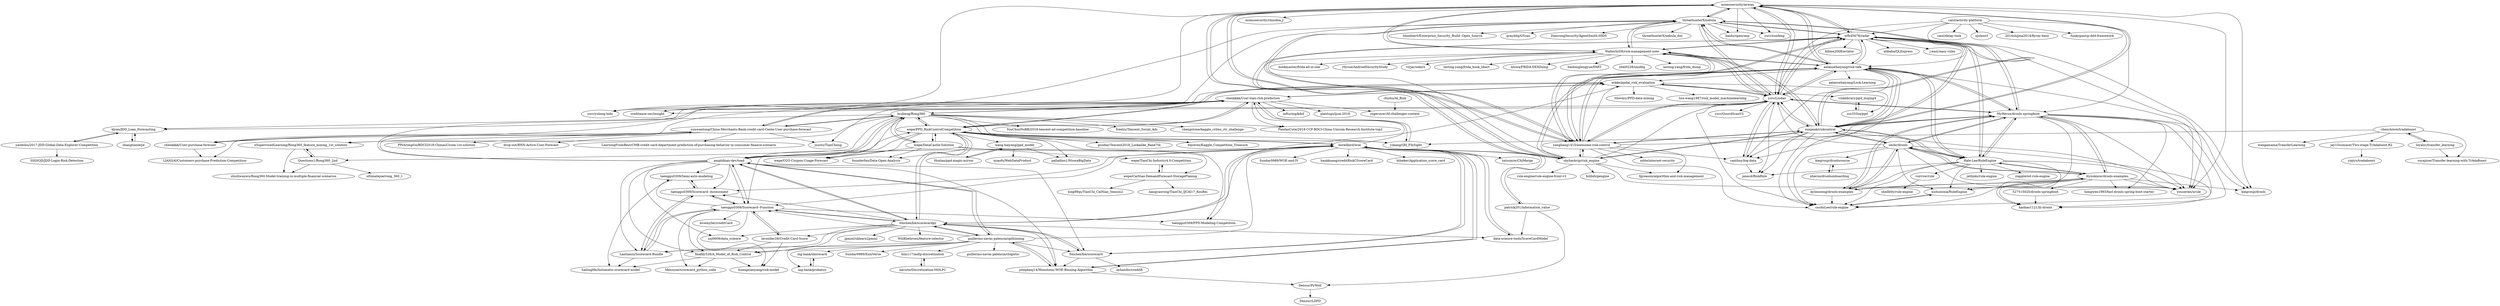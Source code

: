 digraph G {
"momosecurity/aswan" -> "threathunterX/nebula"
"momosecurity/aswan" -> "wfh45678/radar"
"momosecurity/aswan" -> "WalterInSH/risk-management-note"
"momosecurity/aswan" -> "aalansehaiyang/risk-talk"
"momosecurity/aswan" -> "sunpeak/riskcontrol"
"momosecurity/aswan" -> "yangliang1415/awesome-risk-control"
"momosecurity/aswan" -> "momosecurity/rhizobia_J" ["e"=1]
"momosecurity/aswan" -> "ysrc/Liudao"
"momosecurity/aswan" -> "youseries/urule" ["e"=1]
"momosecurity/aswan" -> "baidu/openrasp" ["e"=1]
"momosecurity/aswan" -> "ysrc/yulong-hids" ["e"=1]
"momosecurity/aswan" -> "skyhackvip/risk_engine"
"momosecurity/aswan" -> "ysrc/xunfeng" ["e"=1]
"momosecurity/aswan" -> "creditease-sec/insight" ["e"=1]
"momosecurity/aswan" -> "kiegroup/drools" ["e"=1]
"threathunterX/nebula" -> "ysrc/Liudao"
"threathunterX/nebula" -> "momosecurity/aswan"
"threathunterX/nebula" -> "aalansehaiyang/risk-talk"
"threathunterX/nebula" -> "sunpeak/riskcontrol"
"threathunterX/nebula" -> "creditease-sec/insight" ["e"=1]
"threathunterX/nebula" -> "WalterInSH/risk-management-note"
"threathunterX/nebula" -> "yangliang1415/awesome-risk-control"
"threathunterX/nebula" -> "wfh45678/radar"
"threathunterX/nebula" -> "ysrc/yulong-hids" ["e"=1]
"threathunterX/nebula" -> "threathunterX/nebula_doc"
"threathunterX/nebula" -> "baidu/openrasp" ["e"=1]
"threathunterX/nebula" -> "bloodzer0/Enterprise_Security_Build--Open_Source" ["e"=1]
"threathunterX/nebula" -> "grayddq/GScan" ["e"=1]
"threathunterX/nebula" -> "ysrc/xunfeng" ["e"=1]
"threathunterX/nebula" -> "DianrongSecurity/AgentSmith-HIDS" ["e"=1]
"aalansehaiyang/risk-talk" -> "yangliang1415/awesome-risk-control"
"aalansehaiyang/risk-talk" -> "sunpeak/riskcontrol"
"aalansehaiyang/risk-talk" -> "WalterInSH/risk-management-note"
"aalansehaiyang/risk-talk" -> "ysrc/Liudao"
"aalansehaiyang/risk-talk" -> "threathunterX/nebula"
"aalansehaiyang/risk-talk" -> "wfh45678/radar"
"aalansehaiyang/risk-talk" -> "momosecurity/aswan"
"aalansehaiyang/risk-talk" -> "skyhackvip/risk_engine"
"aalansehaiyang/risk-talk" -> "cncduLee/rule-engine"
"aalansehaiyang/risk-talk" -> "MyHerux/drools-springboot"
"aalansehaiyang/risk-talk" -> "youseries/urule" ["e"=1]
"aalansehaiyang/risk-talk" -> "canthny/big-data"
"aalansehaiyang/risk-talk" -> "Hale-Lee/RuleEngine"
"aalansehaiyang/risk-talk" -> "aalansehaiyang/Lock-Learning" ["e"=1]
"aalansehaiyang/risk-talk" -> "wikke/ppdai_risk_evaluation"
"wfh45678/radar" -> "sunpeak/riskcontrol"
"wfh45678/radar" -> "momosecurity/aswan"
"wfh45678/radar" -> "aalansehaiyang/risk-talk"
"wfh45678/radar" -> "youseries/urule" ["e"=1]
"wfh45678/radar" -> "yangliang1415/awesome-risk-control"
"wfh45678/radar" -> "WalterInSH/risk-management-note"
"wfh45678/radar" -> "threathunterX/nebula"
"wfh45678/radar" -> "skyhackvip/risk_engine"
"wfh45678/radar" -> "ysrc/Liudao"
"wfh45678/radar" -> "Hale-Lee/RuleEngine"
"wfh45678/radar" -> "MyHerux/drools-springboot"
"wfh45678/radar" -> "alibaba/QLExpress" ["e"=1]
"wfh45678/radar" -> "j-easy/easy-rules" ["e"=1]
"wfh45678/radar" -> "killme2008/aviator" ["e"=1]
"wfh45678/radar" -> "kiegroup/drools" ["e"=1]
"skyhackvip/risk_engine" -> "aalansehaiyang/risk-talk"
"skyhackvip/risk_engine" -> "wfh45678/radar"
"skyhackvip/risk_engine" -> "yangliang1415/awesome-risk-control"
"skyhackvip/risk_engine" -> "sunpeak/riskcontrol"
"skyhackvip/risk_engine" -> "momosecurity/aswan"
"skyhackvip/risk_engine" -> "ysrc/Liudao"
"skyhackvip/risk_engine" -> "youseries/urule" ["e"=1]
"skyhackvip/risk_engine" -> "rule-engine/rule-engine-front-v2"
"skyhackvip/risk_engine" -> "bilibili/gengine" ["e"=1]
"skyhackvip/risk_engine" -> "WalterInSH/risk-management-note"
"skyhackvip/risk_engine" -> "fgyeason/algorithm-and-risk-management"
"caisl/activity-platform" -> "caisl/delay-task"
"caisl/activity-platform" -> "ujsleo/cf"
"caisl/activity-platform" -> "MyHerux/drools-springboot"
"caisl/activity-platform" -> "wfh45678/radar"
"caisl/activity-platform" -> "2014shijina2014/flyray-base"
"caisl/activity-platform" -> "aalansehaiyang/risk-talk"
"caisl/activity-platform" -> "funkygao/cp-ddd-framework" ["e"=1]
"caisl/activity-platform" -> "ysrc/Liudao"
"WalterInSH/risk-management-note" -> "yangliang1415/awesome-risk-control"
"WalterInSH/risk-management-note" -> "aalansehaiyang/risk-talk"
"WalterInSH/risk-management-note" -> "momosecurity/aswan"
"WalterInSH/risk-management-note" -> "threathunterX/nebula"
"WalterInSH/risk-management-note" -> "sunpeak/riskcontrol"
"WalterInSH/risk-management-note" -> "ysrc/Liudao"
"WalterInSH/risk-management-note" -> "wfh45678/radar"
"WalterInSH/risk-management-note" -> "hookmaster/frida-all-in-one" ["e"=1]
"WalterInSH/risk-management-note" -> "r0ysue/AndroidSecurityStudy" ["e"=1]
"WalterInSH/risk-management-note" -> "virjar/sekiro" ["e"=1]
"WalterInSH/risk-management-note" -> "lasting-yang/frida_hook_libart" ["e"=1]
"WalterInSH/risk-management-note" -> "hluwa/FRIDA-DEXDump" ["e"=1]
"WalterInSH/risk-management-note" -> "hanbinglengyue/FART" ["e"=1]
"WalterInSH/risk-management-note" -> "zhkl0228/unidbg" ["e"=1]
"WalterInSH/risk-management-note" -> "lasting-yang/frida_dump" ["e"=1]
"sunpeak/riskcontrol" -> "ysrc/Liudao"
"sunpeak/riskcontrol" -> "aalansehaiyang/risk-talk"
"sunpeak/riskcontrol" -> "wfh45678/radar"
"sunpeak/riskcontrol" -> "threathunterX/nebula"
"sunpeak/riskcontrol" -> "yangliang1415/awesome-risk-control"
"sunpeak/riskcontrol" -> "WalterInSH/risk-management-note"
"sunpeak/riskcontrol" -> "momosecurity/aswan"
"sunpeak/riskcontrol" -> "canthny/big-data"
"sunpeak/riskcontrol" -> "MyHerux/drools-springboot"
"sunpeak/riskcontrol" -> "youseries/urule" ["e"=1]
"sunpeak/riskcontrol" -> "cncduLee/rule-engine"
"sunpeak/riskcontrol" -> "Hale-Lee/RuleEngine"
"sunpeak/riskcontrol" -> "skyhackvip/risk_engine"
"sunpeak/riskcontrol" -> "secbr/drools"
"sunpeak/riskcontrol" -> "janecd/RiskRule"
"chenchiwei/tradaboost" -> "loyalzc/transfer_learning"
"chenchiwei/tradaboost" -> "surajiyer/Transfer-learning-with-TrAdaBoost"
"chenchiwei/tradaboost" -> "wangamama/TransferLearning"
"chenchiwei/tradaboost" -> "yzkang/QH_FInSight"
"chenchiwei/tradaboost" -> "jay15summer/Two-stage-TrAdaboost.R2"
"data-science-tools/ScoreCardModel" -> "boredbird/woe"
"ysrc/Liudao" -> "threathunterX/nebula"
"ysrc/Liudao" -> "sunpeak/riskcontrol"
"ysrc/Liudao" -> "aalansehaiyang/risk-talk"
"ysrc/Liudao" -> "yangliang1415/awesome-risk-control"
"ysrc/Liudao" -> "cncduLee/rule-engine"
"ysrc/Liudao" -> "WalterInSH/risk-management-note"
"ysrc/Liudao" -> "canthny/big-data"
"ysrc/Liudao" -> "momosecurity/aswan"
"ysrc/Liudao" -> "ysrc/GourdScanV2" ["e"=1]
"ysrc/Liudao" -> "MyHerux/drools-springboot"
"ysrc/Liudao" -> "wikke/ppdai_risk_evaluation"
"ysrc/Liudao" -> "wfh45678/radar"
"ysrc/Liudao" -> "janecd/RiskRule"
"ysrc/Liudao" -> "ysrc/yulong-hids" ["e"=1]
"ysrc/Liudao" -> "creditease-sec/insight" ["e"=1]
"MyHerux/drools-springboot" -> "ityouknow/drools-examples"
"MyHerux/drools-springboot" -> "secbr/drools"
"MyHerux/drools-springboot" -> "kylinsoong/drools-examples"
"MyHerux/drools-springboot" -> "cncduLee/rule-engine"
"MyHerux/drools-springboot" -> "Hale-Lee/RuleEngine"
"MyHerux/drools-springboot" -> "youseries/urule" ["e"=1]
"MyHerux/drools-springboot" -> "sunpeak/riskcontrol"
"MyHerux/drools-springboot" -> "aalansehaiyang/risk-talk"
"MyHerux/drools-springboot" -> "ysrc/Liudao"
"MyHerux/drools-springboot" -> "kiegroup/drools" ["e"=1]
"MyHerux/drools-springboot" -> "haohao1121/lli-drools"
"MyHerux/drools-springboot" -> "xishuixixia/RuleEngine"
"MyHerux/drools-springboot" -> "wfh45678/radar"
"MyHerux/drools-springboot" -> "canthny/big-data"
"MyHerux/drools-springboot" -> "hongwen1993/fast-drools-spring-boot-starter" ["e"=1]
"Hale-Lee/RuleEngine" -> "roirrow/rule"
"Hale-Lee/RuleEngine" -> "MyHerux/drools-springboot"
"Hale-Lee/RuleEngine" -> "youseries/urule" ["e"=1]
"Hale-Lee/RuleEngine" -> "ityouknow/drools-examples"
"Hale-Lee/RuleEngine" -> "xishuixixia/RuleEngine"
"Hale-Lee/RuleEngine" -> "cncduLee/rule-engine"
"Hale-Lee/RuleEngine" -> "haohao1121/lli-drools"
"Hale-Lee/RuleEngine" -> "jetlinks/rule-engine" ["e"=1]
"Hale-Lee/RuleEngine" -> "secbr/drools"
"Hale-Lee/RuleEngine" -> "aalansehaiyang/risk-talk"
"Hale-Lee/RuleEngine" -> "ziapple/iot-rule-engine" ["e"=1]
"Hale-Lee/RuleEngine" -> "wfh45678/radar"
"Hale-Lee/RuleEngine" -> "kylinsoong/drools-examples"
"Hale-Lee/RuleEngine" -> "sunpeak/riskcontrol"
"Hale-Lee/RuleEngine" -> "janecd/RiskRule"
"yzkang/QH_FInSight" -> "chenkkkk/User-loan-risk-prediction"
"hczheng/Rong360" -> "chenkkkk/User-loan-risk-prediction"
"hczheng/Rong360" -> "wepe/PPD_RiskControlCompetition"
"hczheng/Rong360" -> "wepe/DataCastle-Solution"
"hczheng/Rong360" -> "yzkang/QH_FInSight"
"hczheng/Rong360" -> "sunwantong/China-Merchants-Bank-credit-card-Cente-User-purchase-forecast"
"hczheng/Rong360" -> "wepe/O2O-Coupon-Usage-Forecast" ["e"=1]
"hczheng/Rong360" -> "chengstone/kaggle_criteo_ctr_challenge-" ["e"=1]
"hczheng/Rong360" -> "klyan/JDD_Loan_Forecasting"
"hczheng/Rong360" -> "amphibian-dev/toad"
"hczheng/Rong360" -> "Questions1/Rong360_2nd"
"hczheng/Rong360" -> "dayeren/Kaggle_Competition_Treasure" ["e"=1]
"hczheng/Rong360" -> "PandasCute/2018-CCF-BDCI-China-Unicom-Research-Institute-top2" ["e"=1]
"hczheng/Rong360" -> "YouChouNoBB/2018-tencent-ad-competition-baseline" ["e"=1]
"hczheng/Rong360" -> "freelzy/Tencent_Social_Ads" ["e"=1]
"hczheng/Rong360" -> "xSupervisedLearning/Rong360_feature_mining_1st_solution"
"zhangtianle/jd" -> "klyan/JDD_Loan_Forecasting"
"wepe/CaiNiao-DemandForecast-StoragePlaning" -> "xing89qs/TianChi_CaiNiao_Season2"
"wepe/CaiNiao-DemandForecast-StoragePlaning" -> "liangyaorong/TianChi_IJCAI17_KouBei" ["e"=1]
"wepe/CaiNiao-DemandForecast-StoragePlaning" -> "wepe/TianChi-Industry4.0-Competition"
"secbr/drools" -> "MyHerux/drools-springboot"
"secbr/drools" -> "kylinsoong/drools-examples"
"secbr/drools" -> "cncduLee/rule-engine"
"secbr/drools" -> "ityouknow/drools-examples"
"secbr/drools" -> "Hale-Lee/RuleEngine"
"secbr/drools" -> "haohao1121/lli-drools"
"secbr/drools" -> "sunpeak/riskcontrol"
"secbr/drools" -> "kiegroup/droolscourse"
"secbr/drools" -> "xishuixixia/RuleEngine"
"secbr/drools" -> "ysrc/Liudao"
"secbr/drools" -> "youseries/urule" ["e"=1]
"wepe/DataCastle-Solution" -> "wepe/PPD_RiskControlCompetition"
"wepe/DataCastle-Solution" -> "hczheng/Rong360"
"wepe/DataCastle-Solution" -> "founderfan/Data-Open-Analysis"
"wepe/DataCastle-Solution" -> "wepe/TianChi-Industry4.0-Competition"
"wepe/DataCastle-Solution" -> "wepe/O2O-Coupon-Usage-Forecast" ["e"=1]
"wepe/DataCastle-Solution" -> "wepe/CaiNiao-DemandForecast-StoragePlaning"
"guillermo-navas-palencia/optbinning" -> "jstephenj14/Monotonic-WOE-Binning-Algorithm"
"guillermo-navas-palencia/optbinning" -> "ing-bank/skorecard"
"guillermo-navas-palencia/optbinning" -> "amphibian-dev/toad"
"guillermo-navas-palencia/optbinning" -> "ShichenXie/scorecardpy"
"guillermo-navas-palencia/optbinning" -> "ing-bank/probatus"
"guillermo-navas-palencia/optbinning" -> "taenggu0309/Scorecard--Function"
"guillermo-navas-palencia/optbinning" -> "ShichenXie/scorecard"
"guillermo-navas-palencia/optbinning" -> "Lantianzz/Scorecard-Bundle"
"guillermo-navas-palencia/optbinning" -> "finafily526/A_Model_of_Risk_Control"
"guillermo-navas-palencia/optbinning" -> "boredbird/woe"
"guillermo-navas-palencia/optbinning" -> "guillermo-navas-palencia/clogistic"
"guillermo-navas-palencia/optbinning" -> "hlin117/mdlp-discretization"
"guillermo-navas-palencia/optbinning" -> "Sundar0989/XuniVerse"
"cncduLee/rule-engine" -> "xishuixixia/RuleEngine"
"527515025/drools-springboot" -> "haohao1121/lli-drools"
"ShichenXie/scorecardpy" -> "amphibian-dev/toad"
"ShichenXie/scorecardpy" -> "taenggu0309/Scorecard--Function"
"ShichenXie/scorecardpy" -> "boredbird/woe"
"ShichenXie/scorecardpy" -> "ShichenXie/scorecard"
"ShichenXie/scorecardpy" -> "jstephenj14/Monotonic-WOE-Binning-Algorithm"
"ShichenXie/scorecardpy" -> "guillermo-navas-palencia/optbinning"
"ShichenXie/scorecardpy" -> "Lantianzz/Scorecard-Bundle"
"ShichenXie/scorecardpy" -> "finafily526/A_Model_of_Risk_Control"
"ShichenXie/scorecardpy" -> "taenggu0309/Scorecard--Assessment"
"ShichenXie/scorecardpy" -> "wepe/PPD_RiskControlCompetition"
"ShichenXie/scorecardpy" -> "jpmml/sklearn2pmml" ["e"=1]
"ShichenXie/scorecardpy" -> "data-science-tools/ScoreCardModel"
"ShichenXie/scorecardpy" -> "lavender28/Credit-Card-Score"
"ShichenXie/scorecardpy" -> "WillKoehrsen/feature-selector" ["e"=1]
"ShichenXie/scorecardpy" -> "xsj0609/data_science"
"chizhu/AI_Risk" -> "rogeroyer/AI-challenger-contest"
"yangliang1415/awesome-risk-control" -> "WalterInSH/risk-management-note"
"yangliang1415/awesome-risk-control" -> "aalansehaiyang/risk-talk"
"yangliang1415/awesome-risk-control" -> "ysrc/Liudao"
"yangliang1415/awesome-risk-control" -> "sunpeak/riskcontrol"
"yangliang1415/awesome-risk-control" -> "momosecurity/aswan"
"yangliang1415/awesome-risk-control" -> "wfh45678/radar"
"yangliang1415/awesome-risk-control" -> "threathunterX/nebula"
"yangliang1415/awesome-risk-control" -> "fgyeason/algorithm-and-risk-management"
"yangliang1415/awesome-risk-control" -> "canthny/big-data"
"yangliang1415/awesome-risk-control" -> "wikke/ppdai_risk_evaluation"
"yangliang1415/awesome-risk-control" -> "skyhackvip/risk_engine"
"yangliang1415/awesome-risk-control" -> "cncduLee/rule-engine"
"yangliang1415/awesome-risk-control" -> "xdite/internet-security" ["e"=1]
"yangliang1415/awesome-risk-control" -> "MyHerux/drools-springboot"
"sunwantong/China-Merchants-Bank-credit-card-Cente-User-purchase-forecast" -> "chenkkkk/User-purchase-forecast"
"sunwantong/China-Merchants-Bank-credit-card-Cente-User-purchase-forecast" -> "chenkkkk/User-loan-risk-prediction"
"sunwantong/China-Merchants-Bank-credit-card-Cente-User-purchase-forecast" -> "LearningFromBest/CMB-credit-card-department-prediction-of-purchasing-behavior-in-consumer-finance-scenario"
"sunwantong/China-Merchants-Bank-credit-card-Cente-User-purchase-forecast" -> "LIANSAI/Customers-purchase-Prediction-Competition-"
"sunwantong/China-Merchants-Bank-credit-card-Cente-User-purchase-forecast" -> "juzstu/TianCheng" ["e"=1]
"sunwantong/China-Merchants-Bank-credit-card-Cente-User-purchase-forecast" -> "xSupervisedLearning/Rong360_feature_mining_1st_solution"
"sunwantong/China-Merchants-Bank-credit-card-Cente-User-purchase-forecast" -> "PPshrimpGo/BDCI2018-ChinauUicom-1st-solution" ["e"=1]
"sunwantong/China-Merchants-Bank-credit-card-Cente-User-purchase-forecast" -> "drop-out/RNN-Active-User-Forecast" ["e"=1]
"sunwantong/China-Merchants-Bank-credit-card-Cente-User-purchase-forecast" -> "hczheng/Rong360"
"taenggu0309/Scorecard--Assessment" -> "taenggu0309/Semi-auto-modeling"
"taenggu0309/Scorecard--Assessment" -> "taenggu0309/Scorecard--Function"
"taenggu0309/Scorecard--Assessment" -> "Lantianzz/Scorecard-Bundle"
"amphibian-dev/toad" -> "ShichenXie/scorecardpy"
"amphibian-dev/toad" -> "taenggu0309/Scorecard--Function"
"amphibian-dev/toad" -> "boredbird/woe"
"amphibian-dev/toad" -> "guillermo-navas-palencia/optbinning"
"amphibian-dev/toad" -> "Lantianzz/Scorecard-Bundle"
"amphibian-dev/toad" -> "taenggu0309/Scorecard--Assessment"
"amphibian-dev/toad" -> "xsj0609/data_science"
"amphibian-dev/toad" -> "finafily526/A_Model_of_Risk_Control"
"amphibian-dev/toad" -> "taenggu0309/Semi-auto-modeling"
"amphibian-dev/toad" -> "jstephenj14/Monotonic-WOE-Binning-Algorithm"
"amphibian-dev/toad" -> "hczheng/Rong360"
"amphibian-dev/toad" -> "ShichenXie/scorecard"
"amphibian-dev/toad" -> "wikke/ppdai_risk_evaluation"
"amphibian-dev/toad" -> "wepe/PPD_RiskControlCompetition"
"amphibian-dev/toad" -> "chenkkkk/User-loan-risk-prediction"
"patrick201/information_value" -> "data-science-tools/ScoreCardModel"
"patrick201/information_value" -> "boredbird/woe"
"patrick201/information_value" -> "Densur/PyWoE"
"Questions1/Rong360_2nd" -> "xSupervisedLearning/Rong360_feature_mining_1st_solution"
"Questions1/Rong360_2nd" -> "shuiliwanwu/Rong360-Model-training-in-multiple-financial-scenarios"
"Questions1/Rong360_2nd" -> "ultimatejoe/rong_360_1"
"Lantianzz/Scorecard-Bundle" -> "taenggu0309/Scorecard--Assessment"
"Lantianzz/Scorecard-Bundle" -> "taenggu0309/Scorecard--Function"
"Lantianzz/Scorecard-Bundle" -> "SailingHe/Automatic-scorecard-model"
"chenkkkk/User-purchase-forecast" -> "sunwantong/China-Merchants-Bank-credit-card-Cente-User-purchase-forecast"
"chenkkkk/User-purchase-forecast" -> "LIANSAI/Customers-purchase-Prediction-Competition-"
"ing-bank/skorecard" -> "ing-bank/probatus"
"ityouknow/drools-examples" -> "MyHerux/drools-springboot"
"ityouknow/drools-examples" -> "kylinsoong/drools-examples"
"ityouknow/drools-examples" -> "secbr/drools"
"ityouknow/drools-examples" -> "Hale-Lee/RuleEngine"
"ityouknow/drools-examples" -> "kiegroup/drools" ["e"=1]
"ityouknow/drools-examples" -> "cncduLee/rule-engine"
"ityouknow/drools-examples" -> "527515025/drools-springboot"
"ityouknow/drools-examples" -> "youseries/urule" ["e"=1]
"ityouknow/drools-examples" -> "hongwen1993/fast-drools-spring-boot-starter" ["e"=1]
"ityouknow/drools-examples" -> "haohao1121/lli-drools"
"ityouknow/drools-examples" -> "xishuixixia/RuleEngine"
"Densur/PyWoE" -> "Densur/LDPD"
"wikke/ppdai_risk_evaluation" -> "ttloveyy/PPD-data-mining"
"wikke/ppdai_risk_evaluation" -> "wepe/PPD_RiskControlCompetition"
"wikke/ppdai_risk_evaluation" -> "taenggu0309/PPD-Modeling-Competition"
"wikke/ppdai_risk_evaluation" -> "lisa-wang1987/risk_model_machinelearning"
"wikke/ppdai_risk_evaluation" -> "vinklibrary/ppd_mojing4"
"wikke/ppdai_risk_evaluation" -> "zzz333za/ppd"
"wikke/ppdai_risk_evaluation" -> "chenkkkk/User-loan-risk-prediction"
"wikke/ppdai_risk_evaluation" -> "ysrc/Liudao"
"jstephenj14/Monotonic-WOE-Binning-Algorithm" -> "boredbird/woe"
"jstephenj14/Monotonic-WOE-Binning-Algorithm" -> "Densur/PyWoE"
"jstephenj14/Monotonic-WOE-Binning-Algorithm" -> "guillermo-navas-palencia/optbinning"
"canthny/big-data" -> "janecd/RiskRule"
"canthny/big-data" -> "ysrc/Liudao"
"yaoleiliu/2017-JDD-Global-Data-Explorer-Competition" -> "SSSSQD/JDD-Login-Risk-Detection"
"yaoleiliu/2017-JDD-Global-Data-Explorer-Competition" -> "klyan/JDD_Loan_Forecasting"
"boredbird/woe" -> "ShichenXie/scorecardpy"
"boredbird/woe" -> "data-science-tools/ScoreCardModel"
"boredbird/woe" -> "jstephenj14/Monotonic-WOE-Binning-Algorithm"
"boredbird/woe" -> "amphibian-dev/toad"
"boredbird/woe" -> "patrick201/information_value"
"boredbird/woe" -> "taenggu0309/Scorecard--Function"
"boredbird/woe" -> "ShichenXie/scorecard"
"boredbird/woe" -> "tatsumiw/ChiMerge"
"boredbird/woe" -> "Sundar0989/WOE-and-IV"
"boredbird/woe" -> "chenkkkk/User-loan-risk-prediction"
"boredbird/woe" -> "taenggu0309/Scorecard--Assessment"
"boredbird/woe" -> "wepe/PPD_RiskControlCompetition"
"boredbird/woe" -> "hankkuang/creditRiskCScoreCard" ["e"=1]
"boredbird/woe" -> "htbeker/Application_score_card"
"nheron/droolsonboarding" -> "kiegroup/droolscourse"
"wepe/PPD_RiskControlCompetition" -> "wepe/DataCastle-Solution"
"wepe/PPD_RiskControlCompetition" -> "hczheng/Rong360"
"wepe/PPD_RiskControlCompetition" -> "founderfan/Data-Open-Analysis"
"wepe/PPD_RiskControlCompetition" -> "wikke/ppdai_risk_evaluation"
"wepe/PPD_RiskControlCompetition" -> "chenkkkk/User-loan-risk-prediction"
"wepe/PPD_RiskControlCompetition" -> "taenggu0309/PPD-Modeling-Competition"
"wepe/PPD_RiskControlCompetition" -> "wang-haiyang/ppd_model"
"wepe/PPD_RiskControlCompetition" -> "palladino1/NiuwaBigData"
"wepe/PPD_RiskControlCompetition" -> "wepe/O2O-Coupon-Usage-Forecast" ["e"=1]
"wepe/PPD_RiskControlCompetition" -> "boredbird/woe"
"wepe/PPD_RiskControlCompetition" -> "taenggu0309/Scorecard--Function"
"wepe/PPD_RiskControlCompetition" -> "ShichenXie/scorecardpy"
"wepe/PPD_RiskControlCompetition" -> "dayeren/Kaggle_Competition_Treasure" ["e"=1]
"wepe/PPD_RiskControlCompetition" -> "yzkang/QH_FInSight"
"wepe/PPD_RiskControlCompetition" -> "guoday/Tencent2018_Lookalike_Rank7th" ["e"=1]
"taenggu0309/Scorecard--Function" -> "taenggu0309/Scorecard--Assessment"
"taenggu0309/Scorecard--Function" -> "finafily526/A_Model_of_Risk_Control"
"taenggu0309/Scorecard--Function" -> "Lantianzz/Scorecard-Bundle"
"taenggu0309/Scorecard--Function" -> "ShichenXie/scorecardpy"
"taenggu0309/Scorecard--Function" -> "amphibian-dev/toad"
"taenggu0309/Scorecard--Function" -> "taenggu0309/Semi-auto-modeling"
"taenggu0309/Scorecard--Function" -> "huangxianyang/risk-model"
"taenggu0309/Scorecard--Function" -> "lavender28/Credit-Card-Score"
"taenggu0309/Scorecard--Function" -> "taenggu0309/PPD-Modeling-Competition"
"taenggu0309/Scorecard--Function" -> "lovemyfat/creditCard"
"taenggu0309/Scorecard--Function" -> "Mensyne/scorecard_python_code"
"lavender28/Credit-Card-Score" -> "huangxianyang/risk-model"
"lavender28/Credit-Card-Score" -> "taenggu0309/Scorecard--Function"
"lavender28/Credit-Card-Score" -> "finafily526/A_Model_of_Risk_Control"
"chenkkkk/User-loan-risk-prediction" -> "hczheng/Rong360"
"chenkkkk/User-loan-risk-prediction" -> "yzkang/QH_FInSight"
"chenkkkk/User-loan-risk-prediction" -> "sunwantong/China-Merchants-Bank-credit-card-Cente-User-purchase-forecast"
"chenkkkk/User-loan-risk-prediction" -> "wepe/PPD_RiskControlCompetition"
"chenkkkk/User-loan-risk-prediction" -> "PandasCute/2018-CCF-BDCI-China-Unicom-Research-Institute-top2" ["e"=1]
"chenkkkk/User-loan-risk-prediction" -> "infturing/kdxf" ["e"=1]
"chenkkkk/User-loan-risk-prediction" -> "wikke/ppdai_risk_evaluation"
"chenkkkk/User-loan-risk-prediction" -> "rogeroyer/AI-challenger-contest"
"chenkkkk/User-loan-risk-prediction" -> "chenkkkk/User-purchase-forecast"
"chenkkkk/User-loan-risk-prediction" -> "juzstu/TianCheng" ["e"=1]
"chenkkkk/User-loan-risk-prediction" -> "plantsgo/ijcai-2018" ["e"=1]
"chenkkkk/User-loan-risk-prediction" -> "klyan/JDD_Loan_Forecasting"
"kiegroup/droolscourse" -> "nheron/droolsonboarding"
"ShichenXie/scorecard" -> "ShichenXie/scorecardpy"
"ShichenXie/scorecard" -> "ayhandis/creditR"
"ShichenXie/scorecard" -> "jstephenj14/Monotonic-WOE-Binning-Algorithm"
"ShichenXie/scorecard" -> "boredbird/woe"
"ing-bank/probatus" -> "ing-bank/skorecard"
"jay15summer/Two-stage-TrAdaboost.R2" -> "yiqiyu/tradaboost"
"vinklibrary/ppd_mojing4" -> "zzz333za/ppd"
"zzz333za/ppd" -> "vinklibrary/ppd_mojing4"
"loyalzc/transfer_learning" -> "chenchiwei/tradaboost"
"loyalzc/transfer_learning" -> "surajiyer/Transfer-learning-with-TrAdaBoost"
"navicto/Discretization-MDLPC" -> "hlin117/mdlp-discretization"
"klyan/JDD_Loan_Forecasting" -> "zhangtianle/jd"
"klyan/JDD_Loan_Forecasting" -> "yaoleiliu/2017-JDD-Global-Data-Explorer-Competition"
"wepe/TianChi-Industry4.0-Competition" -> "wepe/CaiNiao-DemandForecast-StoragePlaning"
"Honlan/ppd-magic-mirror" -> "wang-haiyang/ppd_model"
"finafily526/A_Model_of_Risk_Control" -> "huangxianyang/risk-model"
"finafily526/A_Model_of_Risk_Control" -> "Mensyne/scorecard_python_code"
"finafily526/A_Model_of_Risk_Control" -> "SailingHe/Automatic-scorecard-model"
"roirrow/rule" -> "shellb0y/rule-engine"
"hlin117/mdlp-discretization" -> "navicto/Discretization-MDLPC"
"wang-haiyang/ppd_model" -> "Honlan/ppd-magic-mirror"
"wang-haiyang/ppd_model" -> "miaofu/WebDataProduct"
"wang-haiyang/ppd_model" -> "palladino1/NiuwaBigData"
"kylinsoong/drools-examples" -> "MyHerux/drools-springboot"
"kylinsoong/drools-examples" -> "ityouknow/drools-examples"
"kylinsoong/drools-examples" -> "cncduLee/rule-engine"
"kylinsoong/drools-examples" -> "secbr/drools"
"xSupervisedLearning/Rong360_feature_mining_1st_solution" -> "Questions1/Rong360_2nd"
"xSupervisedLearning/Rong360_feature_mining_1st_solution" -> "shuiliwanwu/Rong360-Model-training-in-multiple-financial-scenarios"
"taenggu0309/Semi-auto-modeling" -> "SailingHe/Automatic-scorecard-model"
"taenggu0309/Semi-auto-modeling" -> "taenggu0309/Scorecard--Assessment"
"xishuixixia/RuleEngine" -> "cncduLee/rule-engine"
"momosecurity/aswan" ["l"="10.695,21.021"]
"threathunterX/nebula" ["l"="10.67,20.98"]
"wfh45678/radar" ["l"="10.714,20.969"]
"WalterInSH/risk-management-note" ["l"="10.674,21.003"]
"aalansehaiyang/risk-talk" ["l"="10.702,20.984"]
"sunpeak/riskcontrol" ["l"="10.694,20.968"]
"yangliang1415/awesome-risk-control" ["l"="10.709,20.999"]
"momosecurity/rhizobia_J" ["l"="-10.635,-45.517"]
"ysrc/Liudao" ["l"="10.723,20.988"]
"youseries/urule" ["l"="9.872,21.26"]
"baidu/openrasp" ["l"="-10.783,-45.527"]
"ysrc/yulong-hids" ["l"="-10.732,-45.389"]
"skyhackvip/risk_engine" ["l"="10.726,21.006"]
"ysrc/xunfeng" ["l"="-10.825,-45.416"]
"creditease-sec/insight" ["l"="-10.703,-45.394"]
"kiegroup/drools" ["l"="9.809,21.327"]
"threathunterX/nebula_doc" ["l"="10.619,20.975"]
"bloodzer0/Enterprise_Security_Build--Open_Source" ["l"="-10.724,-45.337"]
"grayddq/GScan" ["l"="-10.706,-45.536"]
"DianrongSecurity/AgentSmith-HIDS" ["l"="-10.597,-45.391"]
"cncduLee/rule-engine" ["l"="10.69,20.948"]
"MyHerux/drools-springboot" ["l"="10.714,20.941"]
"canthny/big-data" ["l"="10.738,20.97"]
"Hale-Lee/RuleEngine" ["l"="10.69,20.935"]
"aalansehaiyang/Lock-Learning" ["l"="9.13,18.797"]
"wikke/ppdai_risk_evaluation" ["l"="10.768,21.078"]
"alibaba/QLExpress" ["l"="9.768,21.266"]
"j-easy/easy-rules" ["l"="9.722,21.225"]
"killme2008/aviator" ["l"="9.707,21.267"]
"rule-engine/rule-engine-front-v2" ["l"="10.75,21.033"]
"bilibili/gengine" ["l"="-12.922,1.275"]
"fgyeason/algorithm-and-risk-management" ["l"="10.757,21.01"]
"caisl/activity-platform" ["l"="10.76,20.946"]
"caisl/delay-task" ["l"="10.78,20.918"]
"ujsleo/cf" ["l"="10.786,20.945"]
"2014shijina2014/flyray-base" ["l"="10.797,20.93"]
"funkygao/cp-ddd-framework" ["l"="6.091,22.325"]
"hookmaster/frida-all-in-one" ["l"="-19.058,-30.66"]
"r0ysue/AndroidSecurityStudy" ["l"="-19.032,-30.646"]
"virjar/sekiro" ["l"="-19.044,-30.621"]
"lasting-yang/frida_hook_libart" ["l"="-19.11,-30.611"]
"hluwa/FRIDA-DEXDump" ["l"="-19.064,-30.646"]
"hanbinglengyue/FART" ["l"="-19.114,-30.641"]
"zhkl0228/unidbg" ["l"="-19.051,-30.638"]
"lasting-yang/frida_dump" ["l"="-19.102,-30.619"]
"secbr/drools" ["l"="10.703,20.923"]
"janecd/RiskRule" ["l"="10.73,20.951"]
"chenchiwei/tradaboost" ["l"="10.702,21.147"]
"loyalzc/transfer_learning" ["l"="10.685,21.16"]
"surajiyer/Transfer-learning-with-TrAdaBoost" ["l"="10.673,21.147"]
"wangamama/TransferLearning" ["l"="10.686,21.134"]
"yzkang/QH_FInSight" ["l"="10.781,21.127"]
"jay15summer/Two-stage-TrAdaboost.R2" ["l"="10.666,21.169"]
"data-science-tools/ScoreCardModel" ["l"="10.764,21.194"]
"boredbird/woe" ["l"="10.782,21.185"]
"ysrc/GourdScanV2" ["l"="-10.801,-45.323"]
"ityouknow/drools-examples" ["l"="10.686,20.906"]
"kylinsoong/drools-examples" ["l"="10.715,20.913"]
"haohao1121/lli-drools" ["l"="10.703,20.898"]
"xishuixixia/RuleEngine" ["l"="10.673,20.925"]
"hongwen1993/fast-drools-spring-boot-starter" ["l"="33.122,37.475"]
"roirrow/rule" ["l"="10.642,20.898"]
"jetlinks/rule-engine" ["l"="-33.539,39.528"]
"ziapple/iot-rule-engine" ["l"="-33.564,39.571"]
"chenkkkk/User-loan-risk-prediction" ["l"="10.81,21.116"]
"hczheng/Rong360" ["l"="10.837,21.124"]
"wepe/PPD_RiskControlCompetition" ["l"="10.817,21.145"]
"wepe/DataCastle-Solution" ["l"="10.868,21.155"]
"sunwantong/China-Merchants-Bank-credit-card-Cente-User-purchase-forecast" ["l"="10.829,21.094"]
"wepe/O2O-Coupon-Usage-Forecast" ["l"="23.926,31.326"]
"chengstone/kaggle_criteo_ctr_challenge-" ["l"="22.729,37.242"]
"klyan/JDD_Loan_Forecasting" ["l"="10.881,21.096"]
"amphibian-dev/toad" ["l"="10.808,21.17"]
"Questions1/Rong360_2nd" ["l"="10.871,21.076"]
"dayeren/Kaggle_Competition_Treasure" ["l"="21.507,37.23"]
"PandasCute/2018-CCF-BDCI-China-Unicom-Research-Institute-top2" ["l"="21.532,37.222"]
"YouChouNoBB/2018-tencent-ad-competition-baseline" ["l"="21.556,37.176"]
"freelzy/Tencent_Social_Ads" ["l"="21.572,37.162"]
"xSupervisedLearning/Rong360_feature_mining_1st_solution" ["l"="10.853,21.085"]
"zhangtianle/jd" ["l"="10.909,21.096"]
"wepe/CaiNiao-DemandForecast-StoragePlaning" ["l"="10.928,21.174"]
"xing89qs/TianChi_CaiNiao_Season2" ["l"="10.958,21.182"]
"liangyaorong/TianChi_IJCAI17_KouBei" ["l"="22.518,37.434"]
"wepe/TianChi-Industry4.0-Competition" ["l"="10.908,21.18"]
"kiegroup/droolscourse" ["l"="10.715,20.865"]
"founderfan/Data-Open-Analysis" ["l"="10.846,21.154"]
"guillermo-navas-palencia/optbinning" ["l"="10.809,21.226"]
"jstephenj14/Monotonic-WOE-Binning-Algorithm" ["l"="10.777,21.21"]
"ing-bank/skorecard" ["l"="10.802,21.257"]
"ShichenXie/scorecardpy" ["l"="10.802,21.195"]
"ing-bank/probatus" ["l"="10.789,21.267"]
"taenggu0309/Scorecard--Function" ["l"="10.829,21.19"]
"ShichenXie/scorecard" ["l"="10.79,21.215"]
"Lantianzz/Scorecard-Bundle" ["l"="10.821,21.204"]
"finafily526/A_Model_of_Risk_Control" ["l"="10.834,21.206"]
"guillermo-navas-palencia/clogistic" ["l"="10.826,21.251"]
"hlin117/mdlp-discretization" ["l"="10.845,21.273"]
"Sundar0989/XuniVerse" ["l"="10.816,21.276"]
"527515025/drools-springboot" ["l"="10.685,20.876"]
"taenggu0309/Scorecard--Assessment" ["l"="10.818,21.182"]
"jpmml/sklearn2pmml" ["l"="10.788,24.133"]
"lavender28/Credit-Card-Score" ["l"="10.837,21.22"]
"WillKoehrsen/feature-selector" ["l"="25.682,33.812"]
"xsj0609/data_science" ["l"="10.781,21.166"]
"chizhu/AI_Risk" ["l"="10.891,21.112"]
"rogeroyer/AI-challenger-contest" ["l"="10.857,21.11"]
"xdite/internet-security" ["l"="-29.471,-20.165"]
"chenkkkk/User-purchase-forecast" ["l"="10.809,21.086"]
"LearningFromBest/CMB-credit-card-department-prediction-of-purchasing-behavior-in-consumer-finance-scenario" ["l"="10.837,21.065"]
"LIANSAI/Customers-purchase-Prediction-Competition-" ["l"="10.82,21.071"]
"juzstu/TianCheng" ["l"="21.568,37.261"]
"PPshrimpGo/BDCI2018-ChinauUicom-1st-solution" ["l"="21.547,37.231"]
"drop-out/RNN-Active-User-Forecast" ["l"="21.575,37.221"]
"taenggu0309/Semi-auto-modeling" ["l"="10.838,21.176"]
"patrick201/information_value" ["l"="10.754,21.211"]
"Densur/PyWoE" ["l"="10.743,21.234"]
"shuiliwanwu/Rong360-Model-training-in-multiple-financial-scenarios" ["l"="10.867,21.058"]
"ultimatejoe/rong_360_1" ["l"="10.889,21.054"]
"SailingHe/Automatic-scorecard-model" ["l"="10.846,21.195"]
"Densur/LDPD" ["l"="10.727,21.248"]
"ttloveyy/PPD-data-mining" ["l"="10.782,21.058"]
"taenggu0309/PPD-Modeling-Competition" ["l"="10.794,21.136"]
"lisa-wang1987/risk_model_machinelearning" ["l"="10.758,21.096"]
"vinklibrary/ppd_mojing4" ["l"="10.743,21.075"]
"zzz333za/ppd" ["l"="10.741,21.089"]
"yaoleiliu/2017-JDD-Global-Data-Explorer-Competition" ["l"="10.913,21.076"]
"SSSSQD/JDD-Login-Risk-Detection" ["l"="10.94,21.064"]
"tatsumiw/ChiMerge" ["l"="10.734,21.205"]
"Sundar0989/WOE-and-IV" ["l"="10.73,21.182"]
"hankkuang/creditRiskCScoreCard" ["l"="26.764,35.833"]
"htbeker/Application_score_card" ["l"="10.753,21.17"]
"nheron/droolsonboarding" ["l"="10.718,20.843"]
"wang-haiyang/ppd_model" ["l"="10.885,21.139"]
"palladino1/NiuwaBigData" ["l"="10.859,21.137"]
"guoday/Tencent2018_Lookalike_Rank7th" ["l"="21.546,37.191"]
"huangxianyang/risk-model" ["l"="10.855,21.217"]
"lovemyfat/creditCard" ["l"="10.864,21.196"]
"Mensyne/scorecard_python_code" ["l"="10.853,21.205"]
"infturing/kdxf" ["l"="21.526,37.243"]
"plantsgo/ijcai-2018" ["l"="21.524,37.185"]
"ayhandis/creditR" ["l"="10.769,21.248"]
"yiqiyu/tradaboost" ["l"="10.644,21.179"]
"navicto/Discretization-MDLPC" ["l"="10.859,21.295"]
"Honlan/ppd-magic-mirror" ["l"="10.909,21.132"]
"shellb0y/rule-engine" ["l"="10.616,20.878"]
"miaofu/WebDataProduct" ["l"="10.915,21.146"]
}